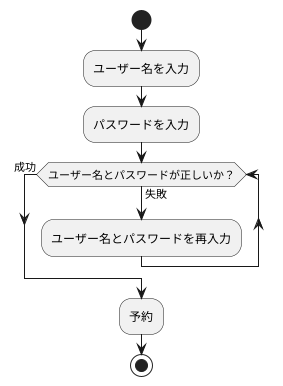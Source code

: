 @startuml パスワード
start
:ユーザー名を入力;
:パスワードを入力;
while (ユーザー名とパスワードが正しいか？) is (失敗)
    :ユーザー名とパスワードを再入力;
endwhile(成功)
:予約;
stop
@endUML